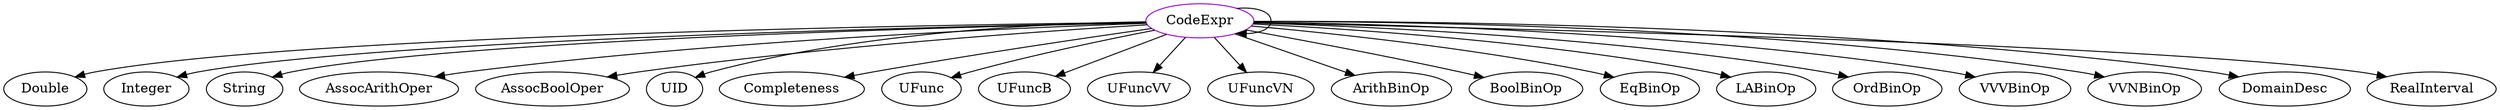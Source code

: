 digraph codeexpr{
CodeExpr -> Double;
CodeExpr -> CodeExpr;
CodeExpr -> Integer;
CodeExpr -> String;
CodeExpr -> AssocArithOper;
CodeExpr -> AssocBoolOper;
CodeExpr -> UID;
CodeExpr -> Completeness;
CodeExpr -> UFunc;
CodeExpr -> UFuncB;
CodeExpr -> UFuncVV;
CodeExpr -> UFuncVN;
CodeExpr -> ArithBinOp;
CodeExpr -> BoolBinOp;
CodeExpr -> EqBinOp;
CodeExpr -> LABinOp;
CodeExpr -> OrdBinOp;
CodeExpr -> VVVBinOp;
CodeExpr -> VVNBinOp;
CodeExpr -> DomainDesc;
CodeExpr -> RealInterval;
CodeExpr	[shape=oval, color=darkviolet, label="CodeExpr"];
}
